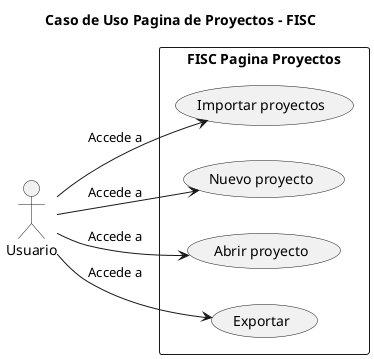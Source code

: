 @startuml

title Caso de Uso Pagina de Proyectos - FISC

left to right direction

actor Usuario as user9

rectangle "FISC Pagina Proyectos" {
  usecase "Importar proyectos" as importar
  usecase "Nuevo proyecto" as newproyect
  usecase "Abrir proyecto" as openproyect
  usecase "Exportar" as exportarproyect

}

  user9 --> importar : "Accede a"
  user9 --> newproyect : "Accede a"
  user9 --> openproyect : "Accede a"
  user9 --> exportarproyect : "Accede a"

@enduml